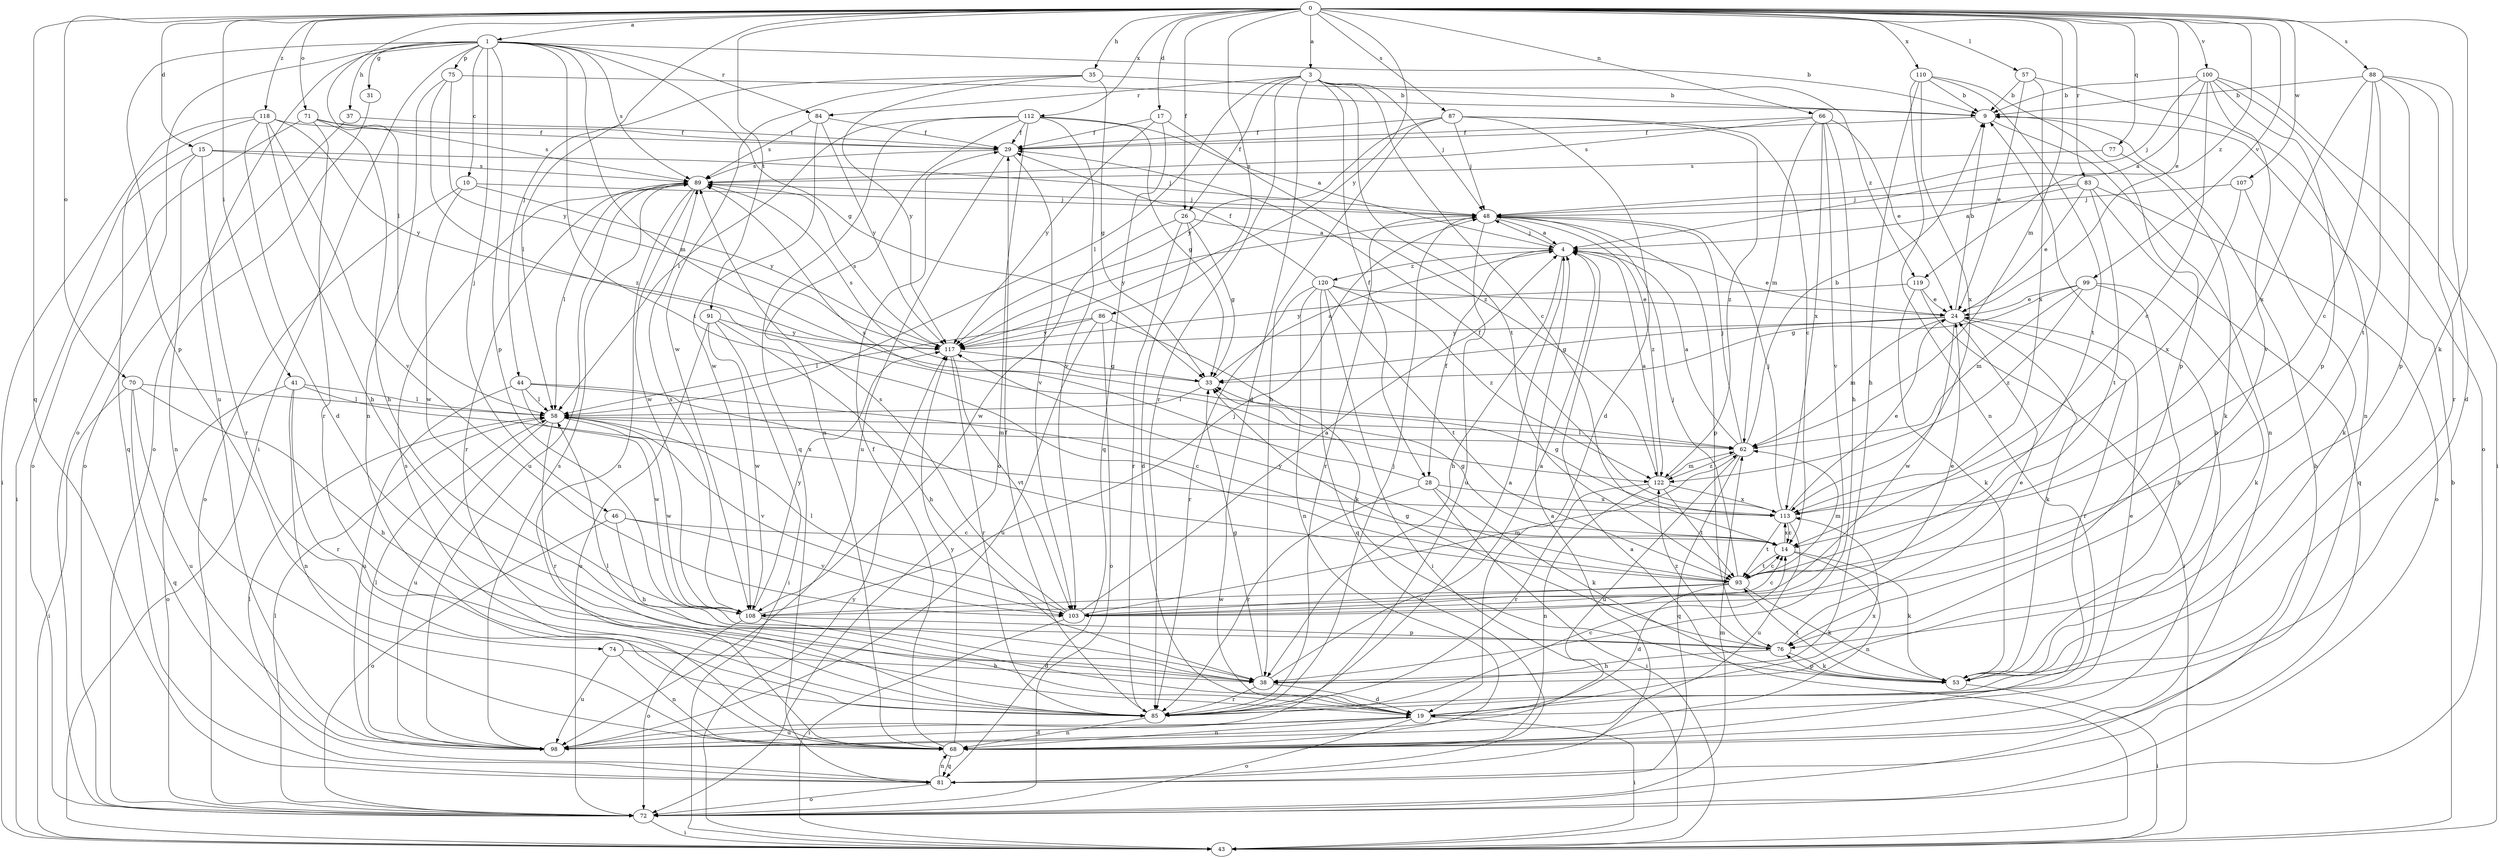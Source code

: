 strict digraph  {
0;
1;
3;
4;
9;
10;
14;
15;
17;
19;
24;
26;
28;
29;
31;
33;
35;
37;
38;
41;
43;
44;
46;
48;
53;
57;
58;
62;
66;
68;
70;
71;
72;
74;
75;
76;
77;
81;
83;
84;
85;
86;
87;
88;
89;
91;
93;
98;
99;
100;
103;
107;
108;
110;
112;
113;
117;
118;
119;
120;
122;
0 -> 1  [label=a];
0 -> 3  [label=a];
0 -> 15  [label=d];
0 -> 17  [label=d];
0 -> 24  [label=e];
0 -> 26  [label=f];
0 -> 35  [label=h];
0 -> 41  [label=i];
0 -> 44  [label=j];
0 -> 53  [label=k];
0 -> 57  [label=l];
0 -> 58  [label=l];
0 -> 62  [label=m];
0 -> 66  [label=n];
0 -> 70  [label=o];
0 -> 71  [label=o];
0 -> 77  [label=q];
0 -> 81  [label=q];
0 -> 83  [label=r];
0 -> 86  [label=s];
0 -> 87  [label=s];
0 -> 88  [label=s];
0 -> 91  [label=t];
0 -> 99  [label=v];
0 -> 100  [label=v];
0 -> 107  [label=w];
0 -> 110  [label=x];
0 -> 112  [label=x];
0 -> 117  [label=y];
0 -> 118  [label=z];
0 -> 119  [label=z];
1 -> 9  [label=b];
1 -> 10  [label=c];
1 -> 31  [label=g];
1 -> 33  [label=g];
1 -> 37  [label=h];
1 -> 43  [label=i];
1 -> 46  [label=j];
1 -> 62  [label=m];
1 -> 72  [label=o];
1 -> 74  [label=p];
1 -> 75  [label=p];
1 -> 76  [label=p];
1 -> 84  [label=r];
1 -> 89  [label=s];
1 -> 93  [label=t];
1 -> 98  [label=u];
3 -> 14  [label=c];
3 -> 19  [label=d];
3 -> 26  [label=f];
3 -> 28  [label=f];
3 -> 48  [label=j];
3 -> 58  [label=l];
3 -> 84  [label=r];
3 -> 85  [label=r];
3 -> 93  [label=t];
3 -> 119  [label=z];
4 -> 24  [label=e];
4 -> 28  [label=f];
4 -> 38  [label=h];
4 -> 48  [label=j];
4 -> 120  [label=z];
9 -> 29  [label=f];
9 -> 68  [label=n];
10 -> 48  [label=j];
10 -> 72  [label=o];
10 -> 108  [label=w];
10 -> 117  [label=y];
14 -> 33  [label=g];
14 -> 53  [label=k];
14 -> 68  [label=n];
14 -> 93  [label=t];
14 -> 113  [label=x];
15 -> 43  [label=i];
15 -> 48  [label=j];
15 -> 68  [label=n];
15 -> 85  [label=r];
15 -> 89  [label=s];
17 -> 29  [label=f];
17 -> 81  [label=q];
17 -> 117  [label=y];
17 -> 122  [label=z];
19 -> 24  [label=e];
19 -> 43  [label=i];
19 -> 58  [label=l];
19 -> 68  [label=n];
19 -> 72  [label=o];
19 -> 98  [label=u];
19 -> 113  [label=x];
24 -> 9  [label=b];
24 -> 33  [label=g];
24 -> 53  [label=k];
24 -> 62  [label=m];
24 -> 85  [label=r];
24 -> 108  [label=w];
24 -> 117  [label=y];
26 -> 4  [label=a];
26 -> 19  [label=d];
26 -> 33  [label=g];
26 -> 85  [label=r];
26 -> 108  [label=w];
28 -> 43  [label=i];
28 -> 53  [label=k];
28 -> 85  [label=r];
28 -> 89  [label=s];
28 -> 113  [label=x];
29 -> 89  [label=s];
29 -> 98  [label=u];
29 -> 103  [label=v];
31 -> 72  [label=o];
33 -> 4  [label=a];
33 -> 58  [label=l];
33 -> 89  [label=s];
35 -> 9  [label=b];
35 -> 33  [label=g];
35 -> 58  [label=l];
35 -> 108  [label=w];
35 -> 117  [label=y];
37 -> 29  [label=f];
37 -> 72  [label=o];
38 -> 4  [label=a];
38 -> 19  [label=d];
38 -> 33  [label=g];
38 -> 85  [label=r];
41 -> 58  [label=l];
41 -> 68  [label=n];
41 -> 72  [label=o];
41 -> 85  [label=r];
41 -> 113  [label=x];
43 -> 4  [label=a];
43 -> 9  [label=b];
43 -> 117  [label=y];
44 -> 14  [label=c];
44 -> 58  [label=l];
44 -> 93  [label=t];
44 -> 98  [label=u];
44 -> 108  [label=w];
46 -> 14  [label=c];
46 -> 38  [label=h];
46 -> 72  [label=o];
46 -> 103  [label=v];
48 -> 4  [label=a];
48 -> 76  [label=p];
48 -> 85  [label=r];
48 -> 98  [label=u];
48 -> 117  [label=y];
48 -> 122  [label=z];
53 -> 43  [label=i];
53 -> 76  [label=p];
53 -> 93  [label=t];
57 -> 9  [label=b];
57 -> 24  [label=e];
57 -> 68  [label=n];
57 -> 113  [label=x];
58 -> 62  [label=m];
58 -> 85  [label=r];
58 -> 98  [label=u];
58 -> 103  [label=v];
58 -> 108  [label=w];
62 -> 4  [label=a];
62 -> 9  [label=b];
62 -> 48  [label=j];
62 -> 58  [label=l];
62 -> 81  [label=q];
62 -> 98  [label=u];
62 -> 122  [label=z];
66 -> 24  [label=e];
66 -> 29  [label=f];
66 -> 38  [label=h];
66 -> 62  [label=m];
66 -> 89  [label=s];
66 -> 103  [label=v];
66 -> 113  [label=x];
68 -> 9  [label=b];
68 -> 29  [label=f];
68 -> 81  [label=q];
68 -> 89  [label=s];
68 -> 117  [label=y];
70 -> 38  [label=h];
70 -> 43  [label=i];
70 -> 58  [label=l];
70 -> 81  [label=q];
70 -> 98  [label=u];
71 -> 29  [label=f];
71 -> 38  [label=h];
71 -> 72  [label=o];
71 -> 85  [label=r];
71 -> 89  [label=s];
72 -> 9  [label=b];
72 -> 43  [label=i];
72 -> 58  [label=l];
72 -> 62  [label=m];
74 -> 38  [label=h];
74 -> 68  [label=n];
74 -> 98  [label=u];
75 -> 9  [label=b];
75 -> 68  [label=n];
75 -> 117  [label=y];
75 -> 122  [label=z];
76 -> 24  [label=e];
76 -> 33  [label=g];
76 -> 38  [label=h];
76 -> 53  [label=k];
76 -> 122  [label=z];
77 -> 53  [label=k];
77 -> 89  [label=s];
81 -> 4  [label=a];
81 -> 58  [label=l];
81 -> 68  [label=n];
81 -> 72  [label=o];
83 -> 4  [label=a];
83 -> 24  [label=e];
83 -> 48  [label=j];
83 -> 72  [label=o];
83 -> 81  [label=q];
83 -> 93  [label=t];
84 -> 29  [label=f];
84 -> 89  [label=s];
84 -> 108  [label=w];
84 -> 117  [label=y];
85 -> 4  [label=a];
85 -> 14  [label=c];
85 -> 29  [label=f];
85 -> 48  [label=j];
85 -> 68  [label=n];
86 -> 53  [label=k];
86 -> 58  [label=l];
86 -> 72  [label=o];
86 -> 98  [label=u];
86 -> 117  [label=y];
87 -> 14  [label=c];
87 -> 19  [label=d];
87 -> 29  [label=f];
87 -> 38  [label=h];
87 -> 48  [label=j];
87 -> 117  [label=y];
87 -> 122  [label=z];
88 -> 9  [label=b];
88 -> 14  [label=c];
88 -> 19  [label=d];
88 -> 76  [label=p];
88 -> 85  [label=r];
88 -> 93  [label=t];
88 -> 113  [label=x];
89 -> 48  [label=j];
89 -> 58  [label=l];
89 -> 68  [label=n];
89 -> 85  [label=r];
89 -> 98  [label=u];
89 -> 108  [label=w];
91 -> 38  [label=h];
91 -> 43  [label=i];
91 -> 72  [label=o];
91 -> 108  [label=w];
91 -> 117  [label=y];
93 -> 14  [label=c];
93 -> 19  [label=d];
93 -> 48  [label=j];
93 -> 53  [label=k];
93 -> 62  [label=m];
93 -> 103  [label=v];
93 -> 108  [label=w];
93 -> 117  [label=y];
98 -> 19  [label=d];
98 -> 58  [label=l];
98 -> 89  [label=s];
99 -> 24  [label=e];
99 -> 33  [label=g];
99 -> 38  [label=h];
99 -> 53  [label=k];
99 -> 62  [label=m];
99 -> 122  [label=z];
100 -> 4  [label=a];
100 -> 9  [label=b];
100 -> 14  [label=c];
100 -> 43  [label=i];
100 -> 48  [label=j];
100 -> 72  [label=o];
100 -> 76  [label=p];
100 -> 103  [label=v];
103 -> 4  [label=a];
103 -> 14  [label=c];
103 -> 24  [label=e];
103 -> 43  [label=i];
103 -> 58  [label=l];
103 -> 62  [label=m];
103 -> 89  [label=s];
107 -> 48  [label=j];
107 -> 53  [label=k];
107 -> 113  [label=x];
108 -> 19  [label=d];
108 -> 48  [label=j];
108 -> 72  [label=o];
108 -> 76  [label=p];
108 -> 89  [label=s];
108 -> 117  [label=y];
110 -> 9  [label=b];
110 -> 38  [label=h];
110 -> 68  [label=n];
110 -> 76  [label=p];
110 -> 93  [label=t];
110 -> 113  [label=x];
112 -> 4  [label=a];
112 -> 29  [label=f];
112 -> 33  [label=g];
112 -> 58  [label=l];
112 -> 68  [label=n];
112 -> 72  [label=o];
112 -> 81  [label=q];
112 -> 103  [label=v];
113 -> 14  [label=c];
113 -> 24  [label=e];
113 -> 29  [label=f];
113 -> 33  [label=g];
113 -> 48  [label=j];
113 -> 93  [label=t];
113 -> 98  [label=u];
117 -> 33  [label=g];
117 -> 85  [label=r];
117 -> 89  [label=s];
117 -> 103  [label=v];
118 -> 19  [label=d];
118 -> 29  [label=f];
118 -> 38  [label=h];
118 -> 43  [label=i];
118 -> 81  [label=q];
118 -> 103  [label=v];
118 -> 117  [label=y];
119 -> 24  [label=e];
119 -> 43  [label=i];
119 -> 53  [label=k];
119 -> 117  [label=y];
120 -> 24  [label=e];
120 -> 29  [label=f];
120 -> 43  [label=i];
120 -> 68  [label=n];
120 -> 81  [label=q];
120 -> 85  [label=r];
120 -> 93  [label=t];
120 -> 122  [label=z];
122 -> 4  [label=a];
122 -> 62  [label=m];
122 -> 68  [label=n];
122 -> 85  [label=r];
122 -> 93  [label=t];
122 -> 113  [label=x];
}
